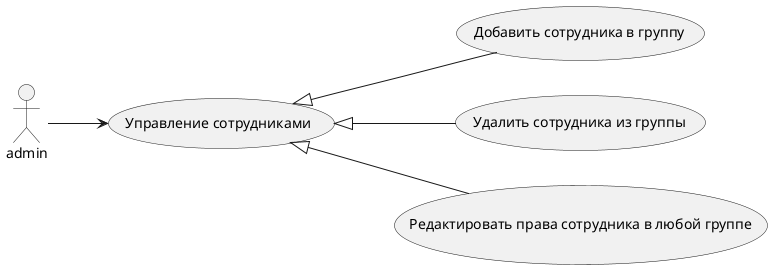 ﻿@startuml
'https://plantuml.com/use-case-diagram

left to right direction

admin --> (Управление сотрудниками)

(Управление сотрудниками) <|-- (Добавить сотрудника в группу) 
(Управление сотрудниками) <|-- (Удалить сотрудника из группы) 
(Управление сотрудниками) <|-- (Редактировать права сотрудника в любой группе)

@enduml